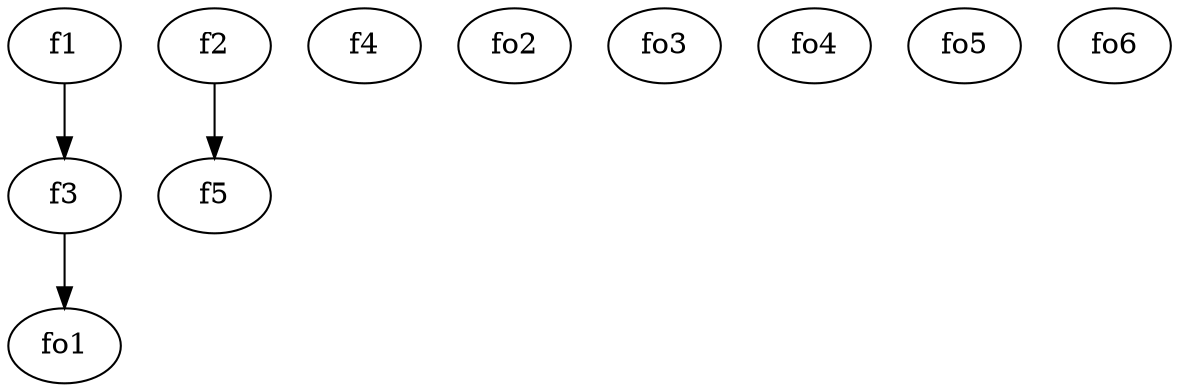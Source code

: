 strict digraph  {
f1;
f2;
f3;
f4;
f5;
fo1;
fo2;
fo3;
fo4;
fo5;
fo6;
f1 -> f3  [weight=2];
f2 -> f5  [weight=2];
f3 -> fo1  [weight=2];
}
